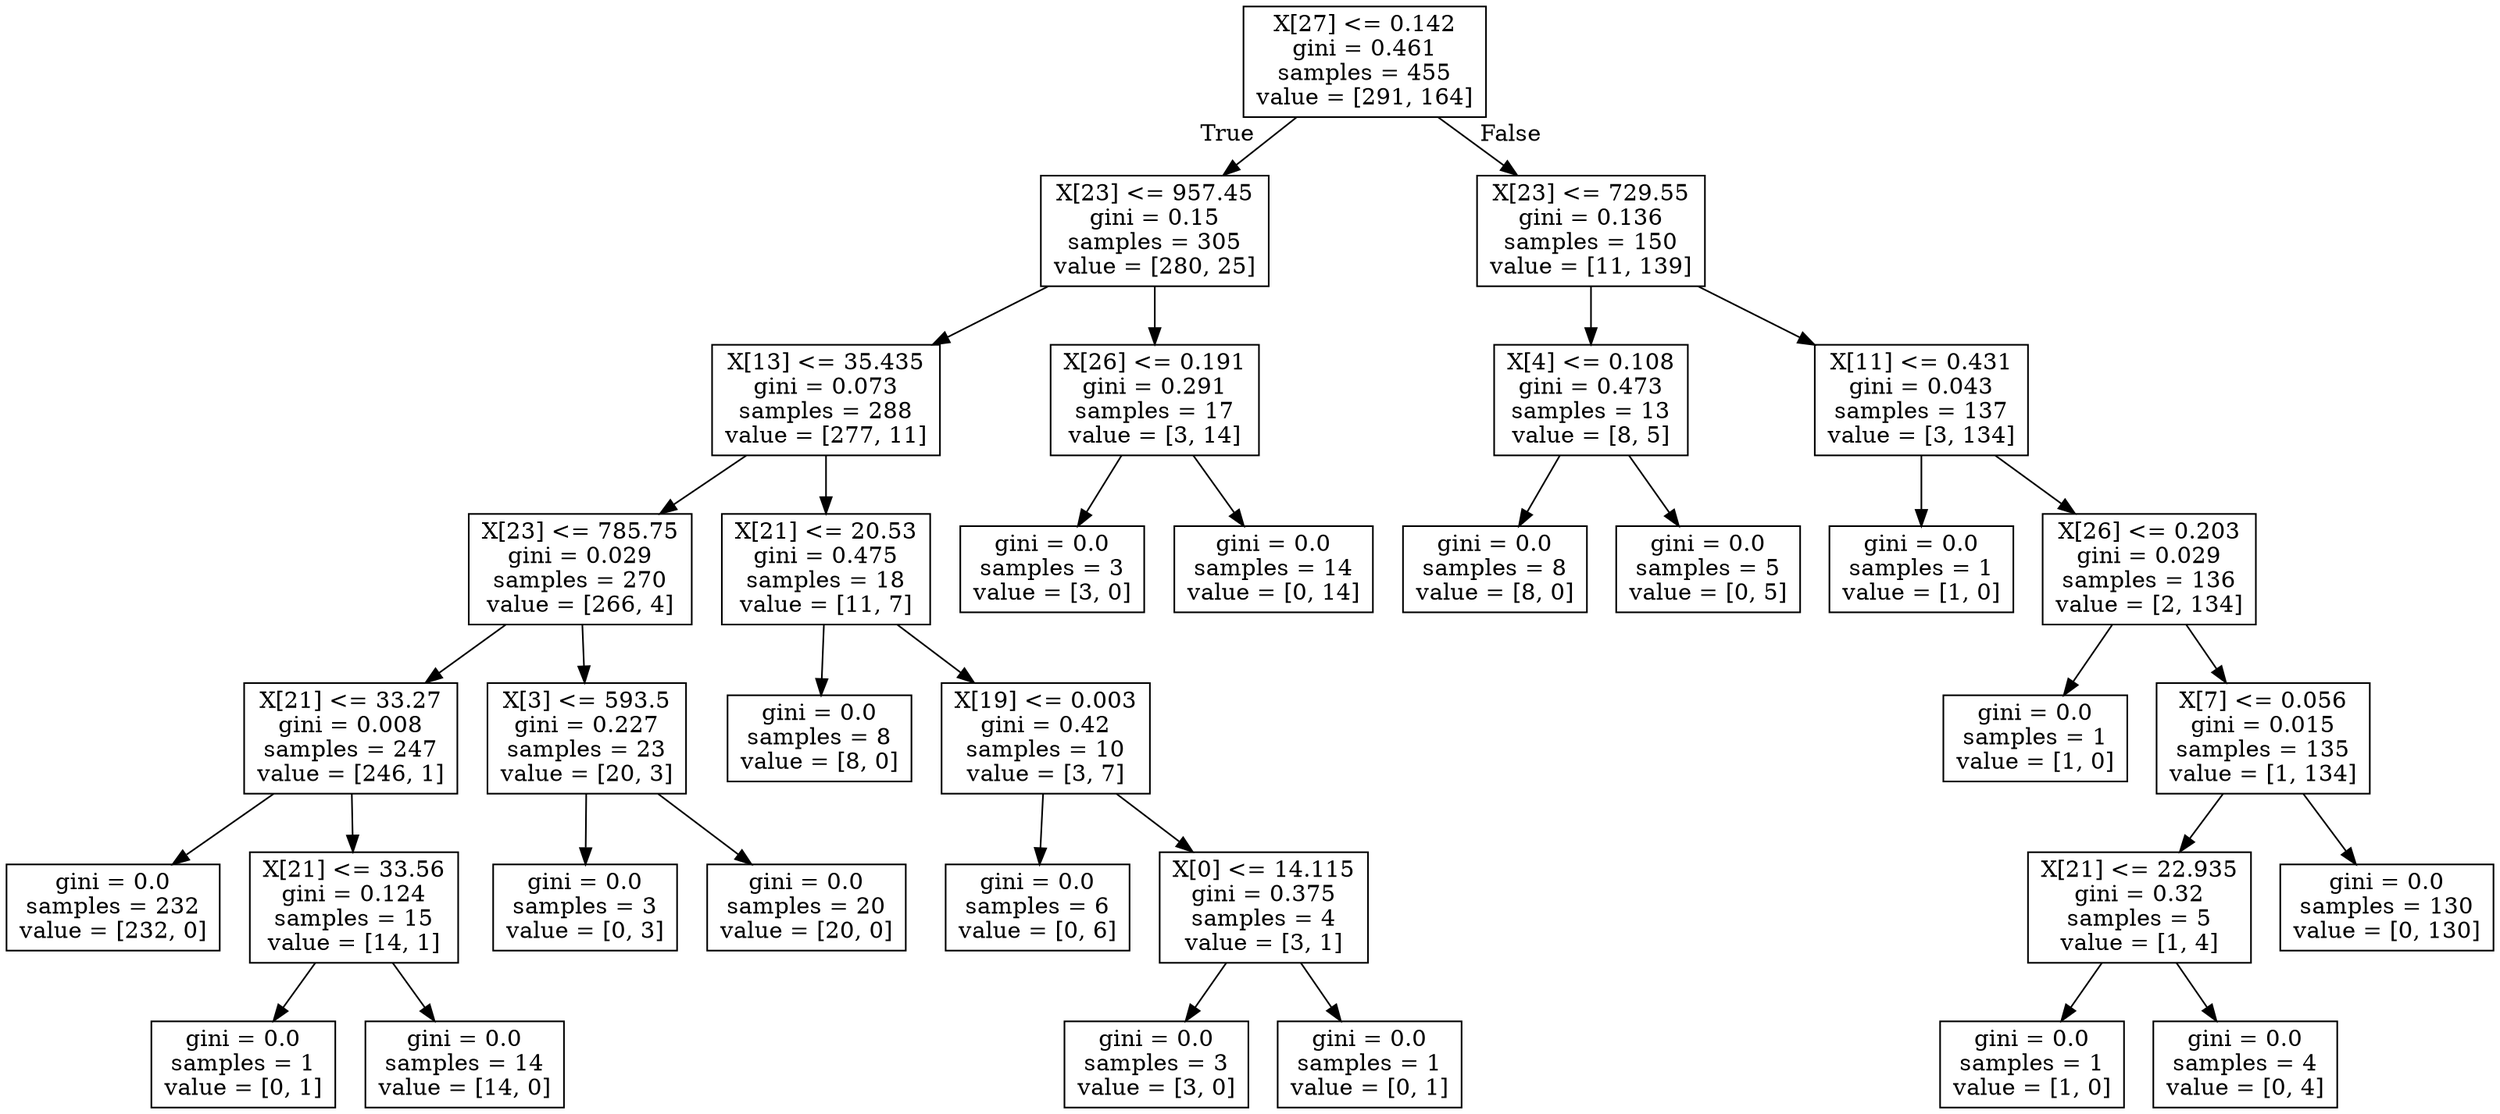 digraph Tree {
node [shape=box] ;
0 [label="X[27] <= 0.142\ngini = 0.461\nsamples = 455\nvalue = [291, 164]"] ;
1 [label="X[23] <= 957.45\ngini = 0.15\nsamples = 305\nvalue = [280, 25]"] ;
0 -> 1 [labeldistance=2.5, labelangle=45, headlabel="True"] ;
2 [label="X[13] <= 35.435\ngini = 0.073\nsamples = 288\nvalue = [277, 11]"] ;
1 -> 2 ;
3 [label="X[23] <= 785.75\ngini = 0.029\nsamples = 270\nvalue = [266, 4]"] ;
2 -> 3 ;
4 [label="X[21] <= 33.27\ngini = 0.008\nsamples = 247\nvalue = [246, 1]"] ;
3 -> 4 ;
5 [label="gini = 0.0\nsamples = 232\nvalue = [232, 0]"] ;
4 -> 5 ;
6 [label="X[21] <= 33.56\ngini = 0.124\nsamples = 15\nvalue = [14, 1]"] ;
4 -> 6 ;
7 [label="gini = 0.0\nsamples = 1\nvalue = [0, 1]"] ;
6 -> 7 ;
8 [label="gini = 0.0\nsamples = 14\nvalue = [14, 0]"] ;
6 -> 8 ;
9 [label="X[3] <= 593.5\ngini = 0.227\nsamples = 23\nvalue = [20, 3]"] ;
3 -> 9 ;
10 [label="gini = 0.0\nsamples = 3\nvalue = [0, 3]"] ;
9 -> 10 ;
11 [label="gini = 0.0\nsamples = 20\nvalue = [20, 0]"] ;
9 -> 11 ;
12 [label="X[21] <= 20.53\ngini = 0.475\nsamples = 18\nvalue = [11, 7]"] ;
2 -> 12 ;
13 [label="gini = 0.0\nsamples = 8\nvalue = [8, 0]"] ;
12 -> 13 ;
14 [label="X[19] <= 0.003\ngini = 0.42\nsamples = 10\nvalue = [3, 7]"] ;
12 -> 14 ;
15 [label="gini = 0.0\nsamples = 6\nvalue = [0, 6]"] ;
14 -> 15 ;
16 [label="X[0] <= 14.115\ngini = 0.375\nsamples = 4\nvalue = [3, 1]"] ;
14 -> 16 ;
17 [label="gini = 0.0\nsamples = 3\nvalue = [3, 0]"] ;
16 -> 17 ;
18 [label="gini = 0.0\nsamples = 1\nvalue = [0, 1]"] ;
16 -> 18 ;
19 [label="X[26] <= 0.191\ngini = 0.291\nsamples = 17\nvalue = [3, 14]"] ;
1 -> 19 ;
20 [label="gini = 0.0\nsamples = 3\nvalue = [3, 0]"] ;
19 -> 20 ;
21 [label="gini = 0.0\nsamples = 14\nvalue = [0, 14]"] ;
19 -> 21 ;
22 [label="X[23] <= 729.55\ngini = 0.136\nsamples = 150\nvalue = [11, 139]"] ;
0 -> 22 [labeldistance=2.5, labelangle=-45, headlabel="False"] ;
23 [label="X[4] <= 0.108\ngini = 0.473\nsamples = 13\nvalue = [8, 5]"] ;
22 -> 23 ;
24 [label="gini = 0.0\nsamples = 8\nvalue = [8, 0]"] ;
23 -> 24 ;
25 [label="gini = 0.0\nsamples = 5\nvalue = [0, 5]"] ;
23 -> 25 ;
26 [label="X[11] <= 0.431\ngini = 0.043\nsamples = 137\nvalue = [3, 134]"] ;
22 -> 26 ;
27 [label="gini = 0.0\nsamples = 1\nvalue = [1, 0]"] ;
26 -> 27 ;
28 [label="X[26] <= 0.203\ngini = 0.029\nsamples = 136\nvalue = [2, 134]"] ;
26 -> 28 ;
29 [label="gini = 0.0\nsamples = 1\nvalue = [1, 0]"] ;
28 -> 29 ;
30 [label="X[7] <= 0.056\ngini = 0.015\nsamples = 135\nvalue = [1, 134]"] ;
28 -> 30 ;
31 [label="X[21] <= 22.935\ngini = 0.32\nsamples = 5\nvalue = [1, 4]"] ;
30 -> 31 ;
32 [label="gini = 0.0\nsamples = 1\nvalue = [1, 0]"] ;
31 -> 32 ;
33 [label="gini = 0.0\nsamples = 4\nvalue = [0, 4]"] ;
31 -> 33 ;
34 [label="gini = 0.0\nsamples = 130\nvalue = [0, 130]"] ;
30 -> 34 ;
}